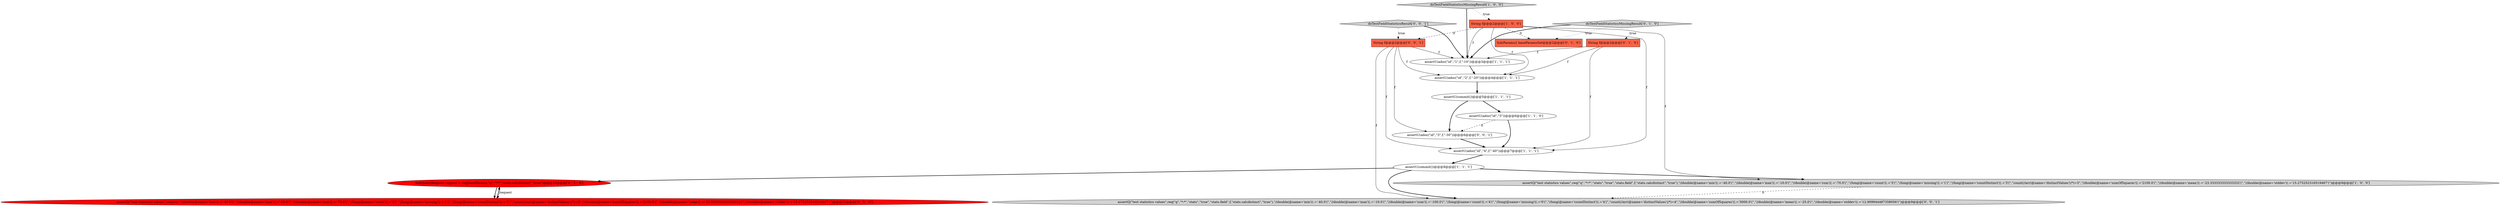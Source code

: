 digraph {
10 [style = filled, label = "String f@@@2@@@['0', '1', '0']", fillcolor = tomato, shape = box image = "AAA0AAABBB2BBB"];
12 [style = filled, label = "SolrParams(( baseParamsSet@@@2@@@['0', '1', '0']", fillcolor = tomato, shape = box image = "AAA1AAABBB2BBB"];
9 [style = filled, label = "doTestFieldStatisticsMissingResult['0', '1', '0']", fillcolor = lightgray, shape = diamond image = "AAA0AAABBB2BBB"];
17 [style = filled, label = "assertQ(\"test statistics values\",req(\"q\",\"*:*\",\"stats\",\"true\",\"stats.field\",f,\"stats.calcdistinct\",\"true\"),\"//double(@name='min'((.='-40.0'(\",\"//double(@name='max'((.='-10.0'(\",\"//double(@name='sum'((.='-100.0'(\",\"//long(@name='count'((.='4'(\",\"//long(@name='missing'((.='0'(\",\"//long(@name='countDistinct'((.='4'(\",\"count(//arr(@name='distinctValues'(/*)=4\",\"//double(@name='sumOfSquares'((.='3000.0'(\",\"//double(@name='mean'((.='-25.0'(\",\"//double(@name='stddev'((.='12.909944487358056'(\")@@@9@@@['0', '0', '1']", fillcolor = lightgray, shape = ellipse image = "AAA0AAABBB3BBB"];
3 [style = filled, label = "assertU(commit())@@@5@@@['1', '1', '1']", fillcolor = white, shape = ellipse image = "AAA0AAABBB1BBB"];
2 [style = filled, label = "String f@@@2@@@['1', '0', '0']", fillcolor = tomato, shape = box image = "AAA1AAABBB1BBB"];
7 [style = filled, label = "assertU(adoc(\"id\",\"3\"))@@@6@@@['1', '1', '0']", fillcolor = white, shape = ellipse image = "AAA0AAABBB1BBB"];
5 [style = filled, label = "assertQ(\"test statistics values\",req(\"q\",\"*:*\",\"stats\",\"true\",\"stats.field\",f,\"stats.calcdistinct\",\"true\"),\"//double(@name='min'((.='-40.0'(\",\"//double(@name='max'((.='-10.0'(\",\"//double(@name='sum'((.='-70.0'(\",\"//long(@name='count'((.='3'(\",\"//long(@name='missing'((.='1'(\",\"//long(@name='countDistinct'((.='3'(\",\"count(//arr(@name='distinctValues'(/*)=3\",\"//double(@name='sumOfSquares'((.='2100.0'(\",\"//double(@name='mean'((.='-23.333333333333332'(\",\"//double(@name='stddev'((.='15.275252316519467'(\")@@@9@@@['1', '0', '0']", fillcolor = lightgray, shape = ellipse image = "AAA0AAABBB1BBB"];
13 [style = filled, label = "assertQ(\"test statistics values\",request,\"//double(@name='min'((.='-40.0'(\",\"//double(@name='max'((.='-10.0'(\",\"//double(@name='sum'((.='-70.0'(\",\"//long(@name='count'((.='3'(\",\"//long(@name='missing'((.='1'(\",\"//long(@name='countDistinct'((.='3'(\",\"count(//arr(@name='distinctValues'(/*)=3\",\"//double(@name='sumOfSquares'((.='2100.0'(\",\"//double(@name='mean'((.='-23.333333333333332'(\",\"//double(@name='stddev'((.='15.275252316519467'(\")@@@11@@@['0', '1', '0']", fillcolor = red, shape = ellipse image = "AAA1AAABBB2BBB"];
15 [style = filled, label = "assertU(adoc(\"id\",\"3\",f,\"-30\"))@@@6@@@['0', '0', '1']", fillcolor = white, shape = ellipse image = "AAA0AAABBB3BBB"];
6 [style = filled, label = "assertU(adoc(\"id\",\"4\",f,\"-40\"))@@@7@@@['1', '1', '1']", fillcolor = white, shape = ellipse image = "AAA0AAABBB1BBB"];
8 [style = filled, label = "assertU(adoc(\"id\",\"1\",f,\"-10\"))@@@3@@@['1', '1', '1']", fillcolor = white, shape = ellipse image = "AAA0AAABBB1BBB"];
16 [style = filled, label = "String f@@@2@@@['0', '0', '1']", fillcolor = tomato, shape = box image = "AAA0AAABBB3BBB"];
11 [style = filled, label = "SolrQueryRequest request = req(baseParams,\"q\",\"*:*\",\"stats.calcdistinct\",\"true\")@@@10@@@['0', '1', '0']", fillcolor = red, shape = ellipse image = "AAA1AAABBB2BBB"];
1 [style = filled, label = "assertU(adoc(\"id\",\"2\",f,\"-20\"))@@@4@@@['1', '1', '1']", fillcolor = white, shape = ellipse image = "AAA0AAABBB1BBB"];
4 [style = filled, label = "doTestFieldStatisticsMissingResult['1', '0', '0']", fillcolor = lightgray, shape = diamond image = "AAA0AAABBB1BBB"];
0 [style = filled, label = "assertU(commit())@@@8@@@['1', '1', '1']", fillcolor = white, shape = ellipse image = "AAA0AAABBB1BBB"];
14 [style = filled, label = "doTestFieldStatisticsResult['0', '0', '1']", fillcolor = lightgray, shape = diamond image = "AAA0AAABBB3BBB"];
9->12 [style = dotted, label="true"];
2->6 [style = solid, label="f"];
16->17 [style = solid, label="f"];
0->17 [style = bold, label=""];
10->1 [style = solid, label="f"];
10->8 [style = solid, label="f"];
1->3 [style = bold, label=""];
0->11 [style = bold, label=""];
15->6 [style = bold, label=""];
6->0 [style = bold, label=""];
2->5 [style = solid, label="f"];
3->15 [style = bold, label=""];
10->6 [style = solid, label="f"];
9->8 [style = bold, label=""];
13->11 [style = bold, label=""];
2->1 [style = solid, label="f"];
14->16 [style = dotted, label="true"];
8->1 [style = bold, label=""];
2->8 [style = solid, label="f"];
2->12 [style = dashed, label="0"];
5->17 [style = dashed, label="0"];
3->7 [style = bold, label=""];
11->13 [style = solid, label="request"];
16->6 [style = solid, label="f"];
2->16 [style = dashed, label="0"];
11->13 [style = bold, label=""];
7->6 [style = bold, label=""];
7->15 [style = dashed, label="0"];
16->15 [style = solid, label="f"];
4->8 [style = bold, label=""];
14->8 [style = bold, label=""];
16->1 [style = solid, label="f"];
9->10 [style = dotted, label="true"];
4->2 [style = dotted, label="true"];
0->5 [style = bold, label=""];
16->8 [style = solid, label="f"];
}
